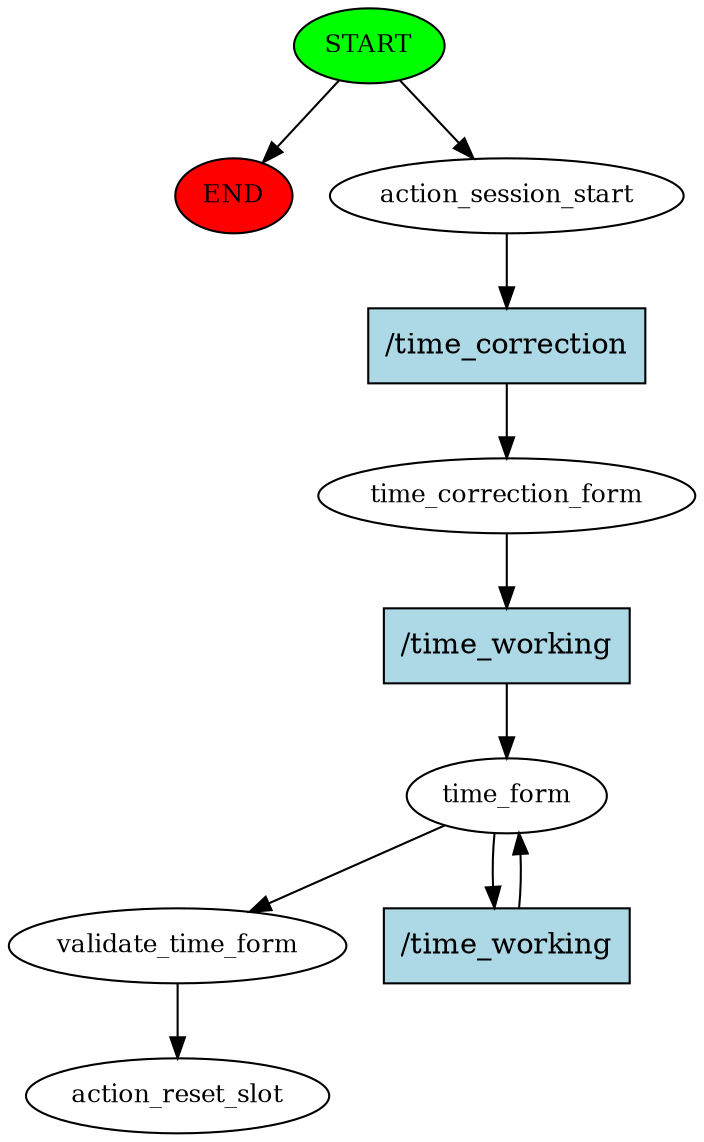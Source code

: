 digraph  {
0 [class="start active", fillcolor=green, fontsize=12, label=START, style=filled];
"-1" [class=end, fillcolor=red, fontsize=12, label=END, style=filled];
1 [class=active, fontsize=12, label=action_session_start];
2 [class=active, fontsize=12, label=time_correction_form];
3 [class=active, fontsize=12, label=time_form];
5 [class=active, fontsize=12, label=validate_time_form];
6 [class="dashed active", fontsize=12, label=action_reset_slot];
7 [class="intent active", fillcolor=lightblue, label="/time_correction", shape=rect, style=filled];
8 [class="intent active", fillcolor=lightblue, label="/time_working", shape=rect, style=filled];
9 [class="intent active", fillcolor=lightblue, label="/time_working", shape=rect, style=filled];
0 -> "-1"  [class="", key=NONE, label=""];
0 -> 1  [class=active, key=NONE, label=""];
1 -> 7  [class=active, key=0];
2 -> 8  [class=active, key=0];
3 -> 5  [class=active, key=NONE, label=""];
3 -> 9  [class=active, key=0];
5 -> 6  [class=active, key=NONE, label=""];
7 -> 2  [class=active, key=0];
8 -> 3  [class=active, key=0];
9 -> 3  [class=active, key=0];
}
